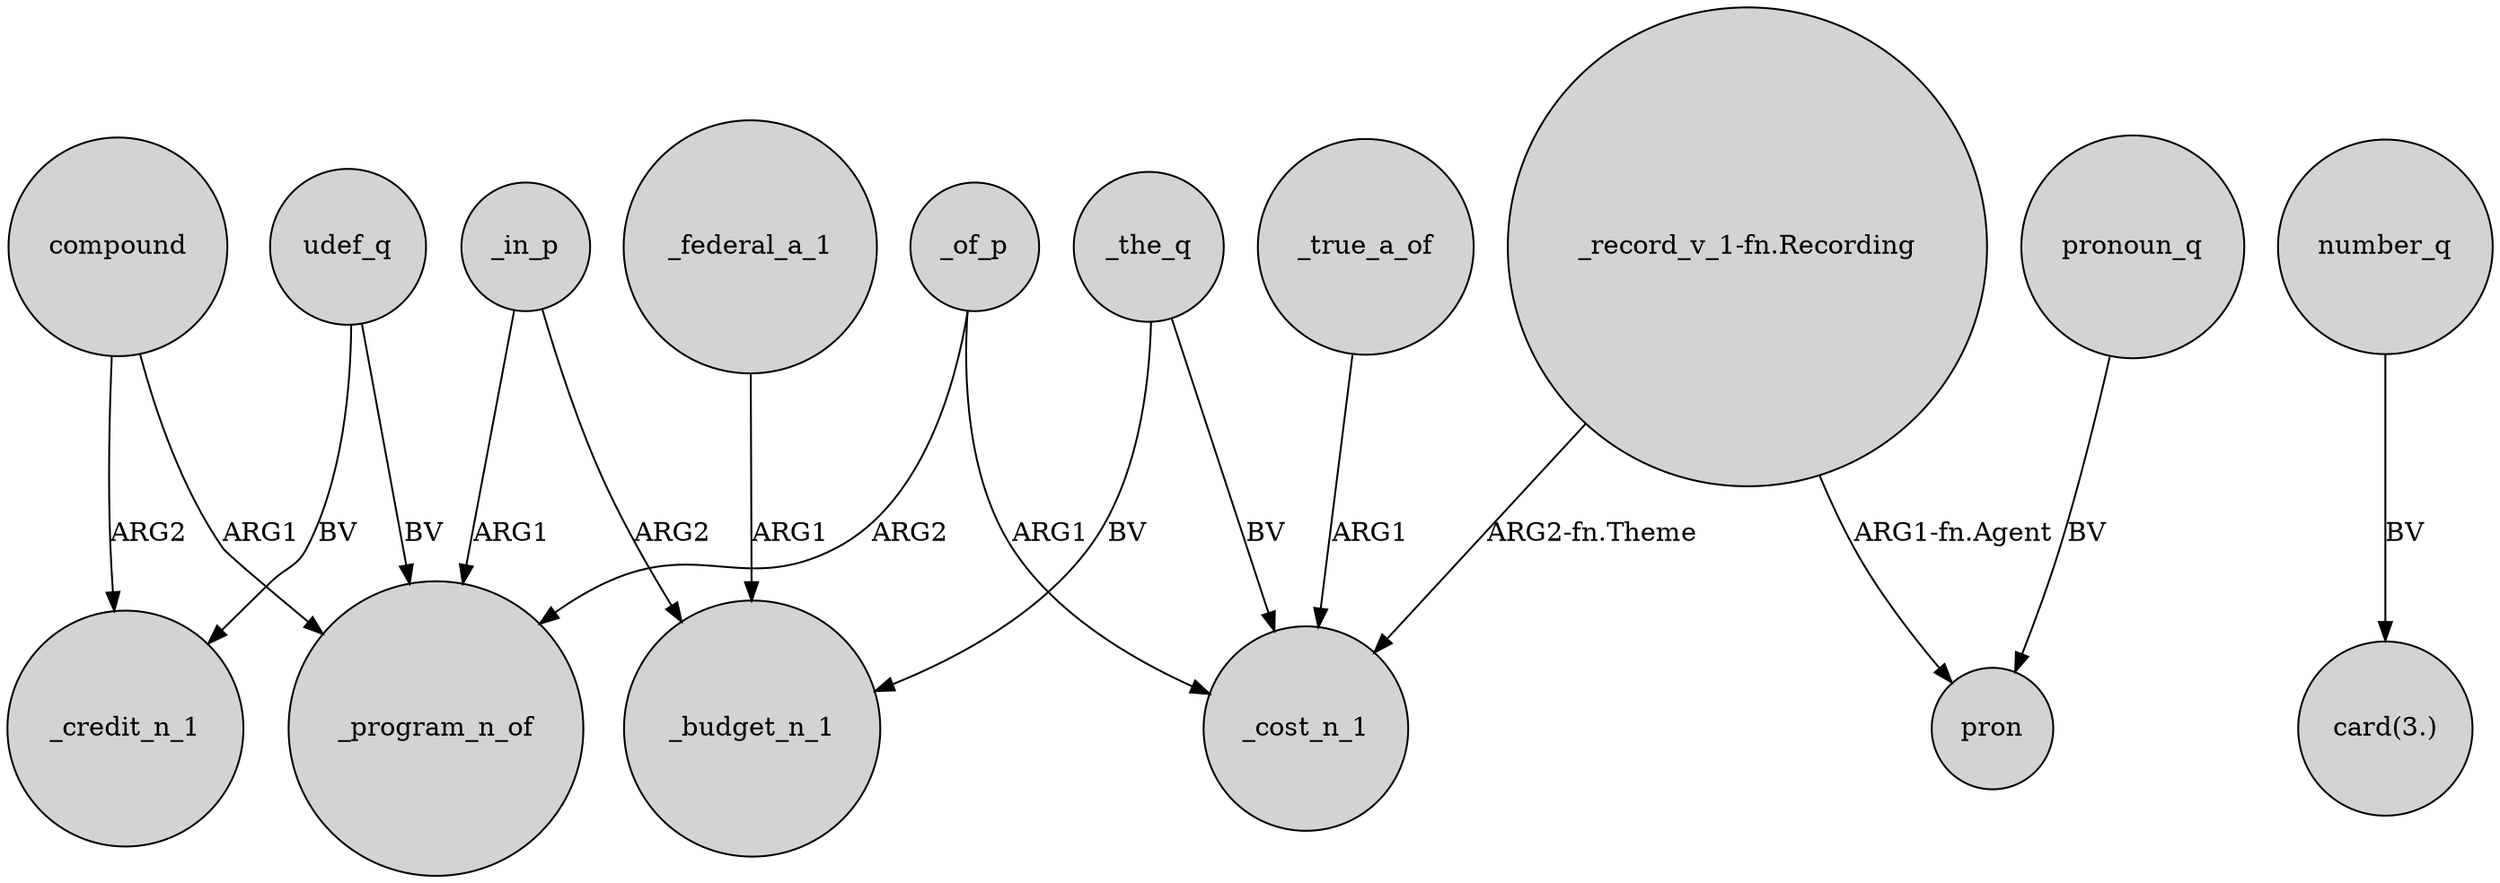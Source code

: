 digraph {
	node [shape=circle style=filled]
	_in_p -> _program_n_of [label=ARG1]
	"_record_v_1-fn.Recording" -> _cost_n_1 [label="ARG2-fn.Theme"]
	udef_q -> _program_n_of [label=BV]
	compound -> _program_n_of [label=ARG1]
	number_q -> "card(3.)" [label=BV]
	udef_q -> _credit_n_1 [label=BV]
	compound -> _credit_n_1 [label=ARG2]
	_true_a_of -> _cost_n_1 [label=ARG1]
	_the_q -> _budget_n_1 [label=BV]
	_the_q -> _cost_n_1 [label=BV]
	_of_p -> _program_n_of [label=ARG2]
	_of_p -> _cost_n_1 [label=ARG1]
	"_record_v_1-fn.Recording" -> pron [label="ARG1-fn.Agent"]
	_federal_a_1 -> _budget_n_1 [label=ARG1]
	_in_p -> _budget_n_1 [label=ARG2]
	pronoun_q -> pron [label=BV]
}
